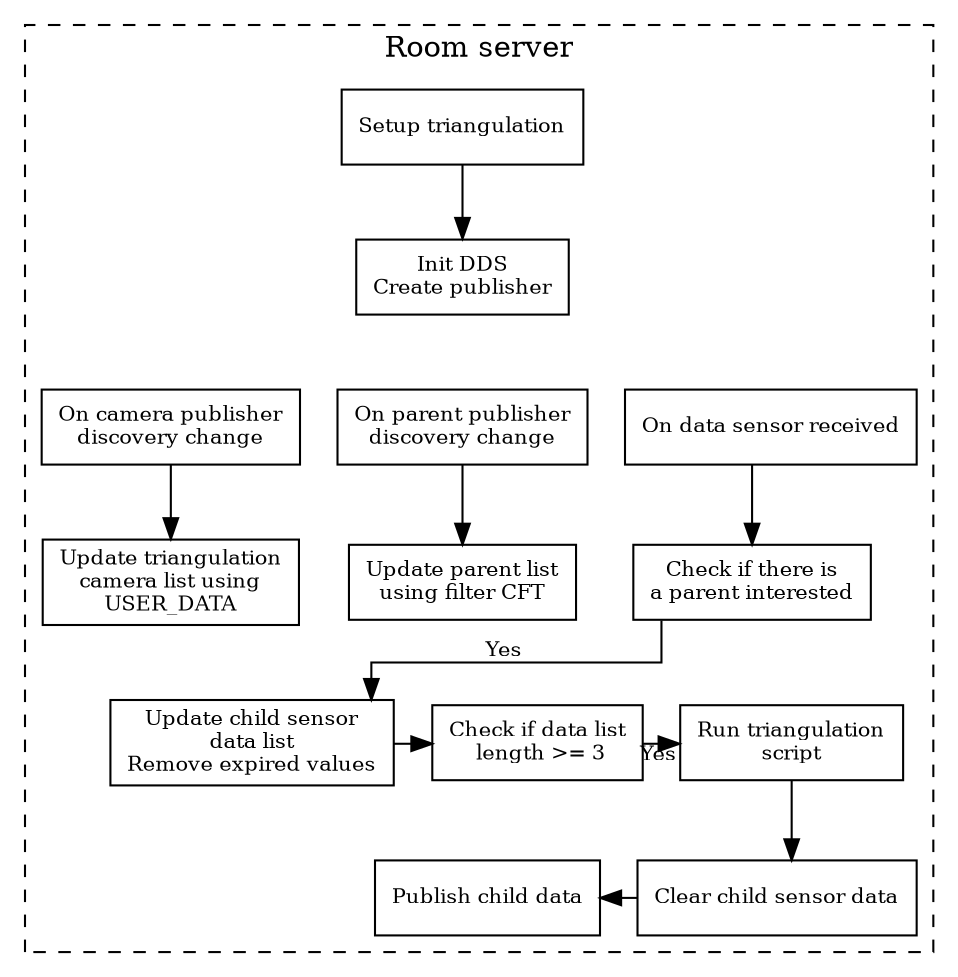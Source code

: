 digraph server2 {
    graph [splines = ortho];
    node [fontsize = 10]
    edge [fontsize = 10]

    subgraph cluster_0 {
        label = "Room server"
        //rank = "same";
        style = "dashed";

        node [shape = box]
            initTriang   [label = "Setup triangulation"];
            initDDS      [label = "Init DDS\nCreate publisher"];
            onCamPub     [label = "On camera publisher\ndiscovery change"];
            updateCam    [label = "Update triangulation\ncamera list using\nUSER_DATA"];
            onParentSub  [label = "On parent publisher\ndiscovery change"];
            updatePar    [label = "Update parent list\nusing filter CFT"];
            onDataSensor [label = "On data sensor received"];
            checkParent  [label = "Check if there is\na parent interested"];
            updateData   [label = "Update child sensor\ndata list\nRemove expired values"];
            checkData    [label = "Check if data list\n length >= 3"];
            triangulate  [label = "Run triangulation\nscript"];
            clearData    [label = "Clear child sensor data"]
            pubData      [label = "Publish child data"];

        serv_width [style = "invisible", label = "", height = "0", width = "0"];

        initTriang -> initDDS;
        initDDS -> onCamPub [style = "invisible", arrowhead = none];
        initDDS -> onParentSub [style = "invisible", arrowhead = none];
        initDDS -> onDataSensor [style = "invisible", arrowhead = none];
        onCamPub -> updateCam;
        onParentSub -> updatePar;
        onDataSensor -> checkParent;
        checkParent -> updateData [xlabel = "Yes "];
        {rank=same;updateData -> checkData;
        checkData -> triangulate [xlabel = "Yes "]; }
        triangulate -> clearData;
        { rank=same; pubData -> clearData [dir=back]; }
    }
}
